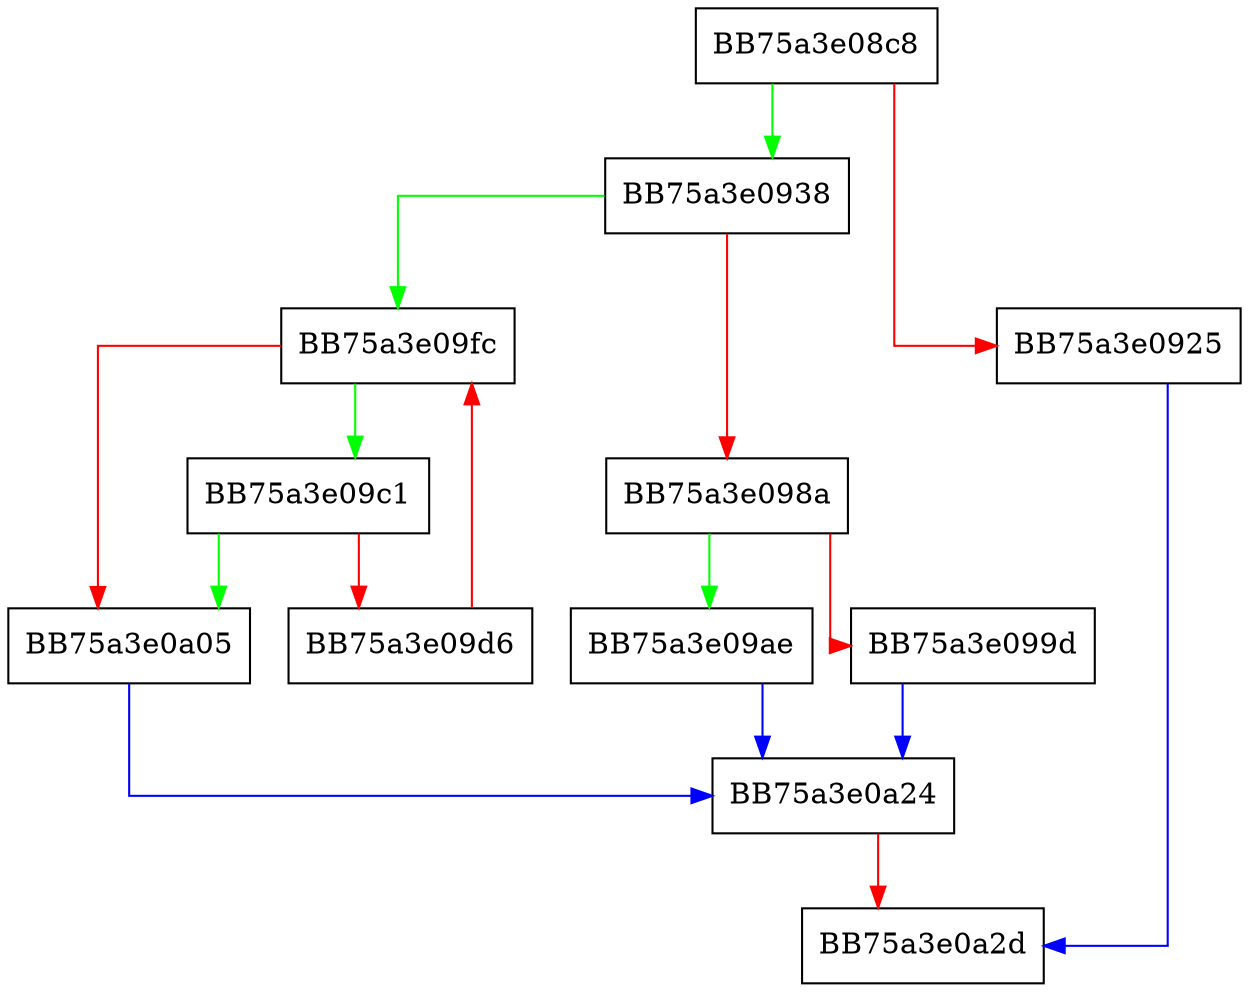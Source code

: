digraph w32_transform {
  node [shape="box"];
  graph [splines=ortho];
  BB75a3e08c8 -> BB75a3e0938 [color="green"];
  BB75a3e08c8 -> BB75a3e0925 [color="red"];
  BB75a3e0925 -> BB75a3e0a2d [color="blue"];
  BB75a3e0938 -> BB75a3e09fc [color="green"];
  BB75a3e0938 -> BB75a3e098a [color="red"];
  BB75a3e098a -> BB75a3e09ae [color="green"];
  BB75a3e098a -> BB75a3e099d [color="red"];
  BB75a3e099d -> BB75a3e0a24 [color="blue"];
  BB75a3e09ae -> BB75a3e0a24 [color="blue"];
  BB75a3e09c1 -> BB75a3e0a05 [color="green"];
  BB75a3e09c1 -> BB75a3e09d6 [color="red"];
  BB75a3e09d6 -> BB75a3e09fc [color="red"];
  BB75a3e09fc -> BB75a3e09c1 [color="green"];
  BB75a3e09fc -> BB75a3e0a05 [color="red"];
  BB75a3e0a05 -> BB75a3e0a24 [color="blue"];
  BB75a3e0a24 -> BB75a3e0a2d [color="red"];
}